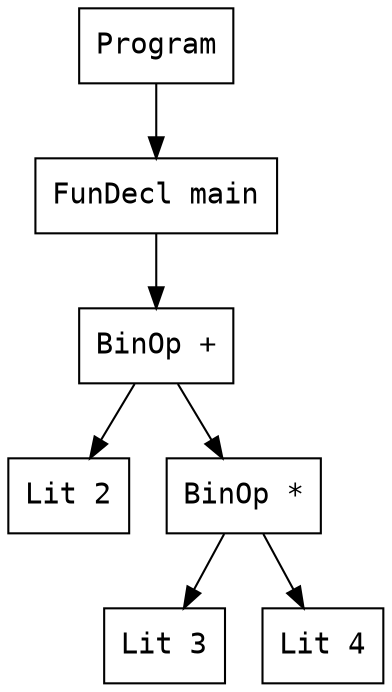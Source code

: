 digraph AST {
  rankdir=TB;
  node [shape=box,fontname="monospace"];
  0 [shape=box,label="Program"];
  1 [shape=box,label="FunDecl main"];
  2 [shape=box,label="BinOp +"];
  3 [shape=box,label="Lit 2"];
  2 -> 3;
  4 [shape=box,label="BinOp *"];
  5 [shape=box,label="Lit 3"];
  4 -> 5;
  6 [shape=box,label="Lit 4"];
  4 -> 6;
  2 -> 4;
  1 -> 2;
  0 -> 1;
}
